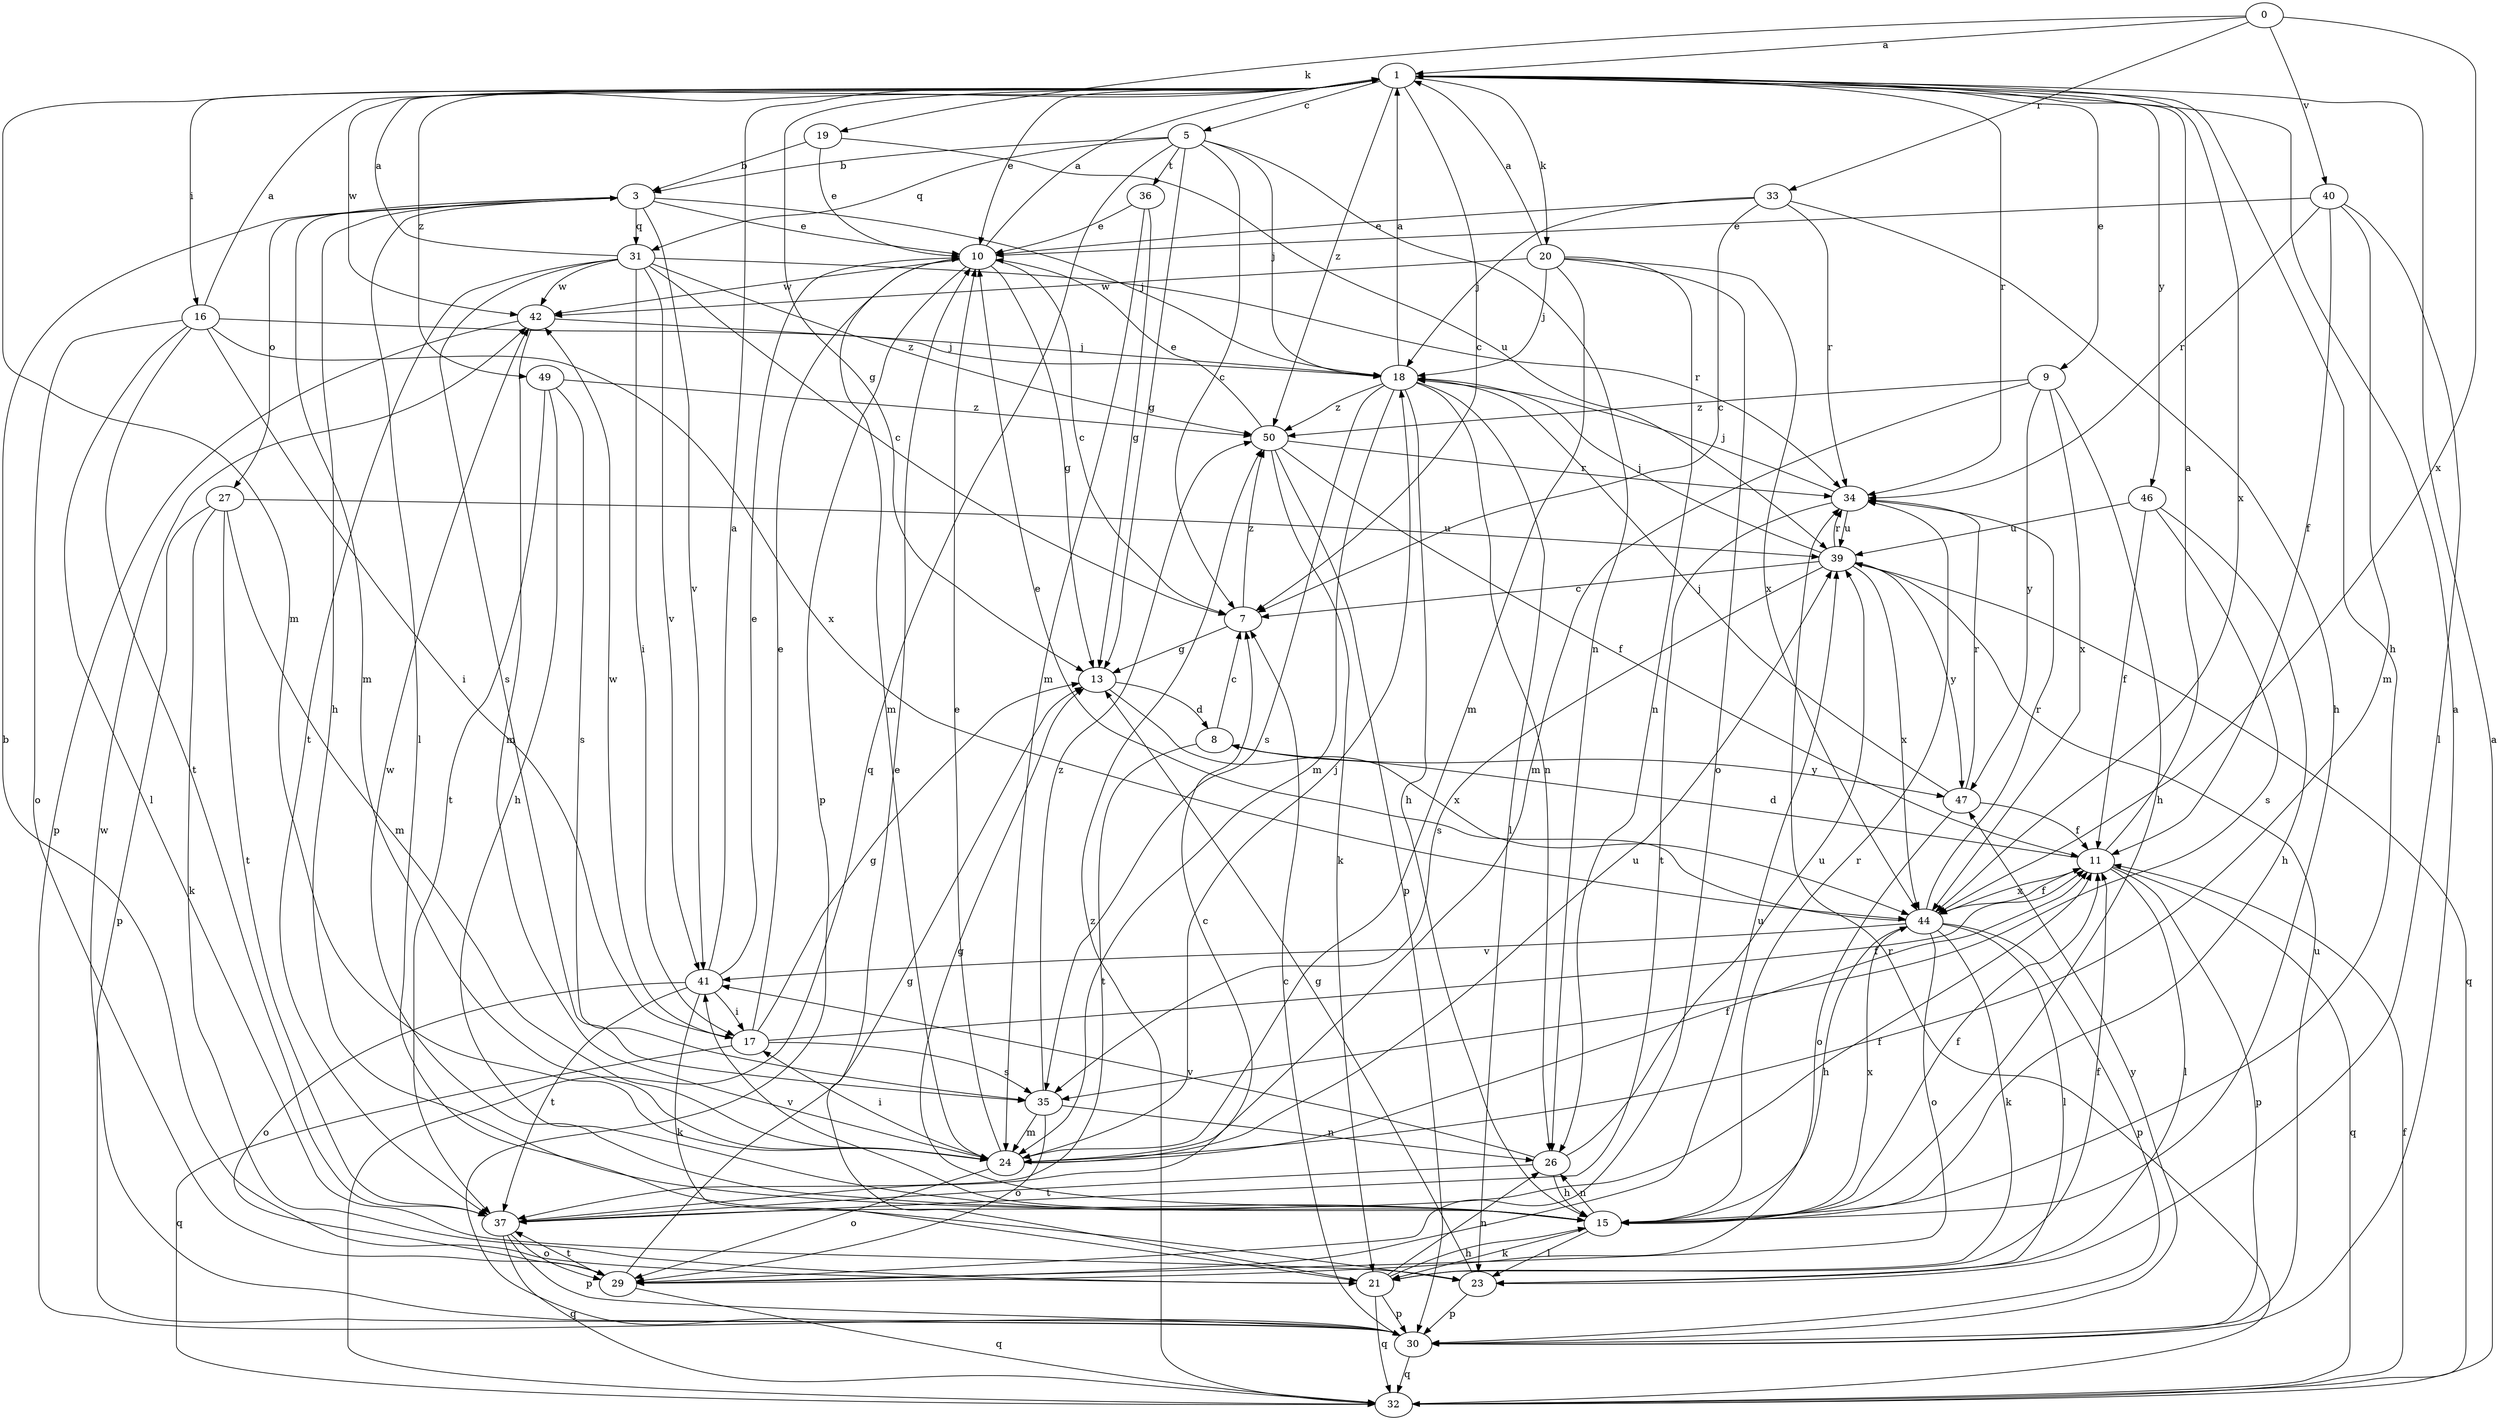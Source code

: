 strict digraph  {
0;
1;
3;
5;
7;
8;
9;
10;
11;
13;
15;
16;
17;
18;
19;
20;
21;
23;
24;
26;
27;
29;
30;
31;
32;
33;
34;
35;
36;
37;
39;
40;
41;
42;
44;
46;
47;
49;
50;
0 -> 1  [label=a];
0 -> 19  [label=k];
0 -> 33  [label=r];
0 -> 40  [label=v];
0 -> 44  [label=x];
1 -> 5  [label=c];
1 -> 7  [label=c];
1 -> 9  [label=e];
1 -> 10  [label=e];
1 -> 13  [label=g];
1 -> 15  [label=h];
1 -> 16  [label=i];
1 -> 20  [label=k];
1 -> 24  [label=m];
1 -> 34  [label=r];
1 -> 42  [label=w];
1 -> 44  [label=x];
1 -> 46  [label=y];
1 -> 49  [label=z];
1 -> 50  [label=z];
3 -> 10  [label=e];
3 -> 15  [label=h];
3 -> 18  [label=j];
3 -> 23  [label=l];
3 -> 24  [label=m];
3 -> 27  [label=o];
3 -> 31  [label=q];
3 -> 41  [label=v];
5 -> 3  [label=b];
5 -> 7  [label=c];
5 -> 13  [label=g];
5 -> 18  [label=j];
5 -> 26  [label=n];
5 -> 31  [label=q];
5 -> 32  [label=q];
5 -> 36  [label=t];
7 -> 13  [label=g];
7 -> 50  [label=z];
8 -> 7  [label=c];
8 -> 37  [label=t];
8 -> 47  [label=y];
9 -> 15  [label=h];
9 -> 24  [label=m];
9 -> 44  [label=x];
9 -> 47  [label=y];
9 -> 50  [label=z];
10 -> 1  [label=a];
10 -> 7  [label=c];
10 -> 13  [label=g];
10 -> 24  [label=m];
10 -> 30  [label=p];
10 -> 42  [label=w];
11 -> 1  [label=a];
11 -> 8  [label=d];
11 -> 23  [label=l];
11 -> 30  [label=p];
11 -> 32  [label=q];
11 -> 44  [label=x];
13 -> 8  [label=d];
13 -> 44  [label=x];
15 -> 11  [label=f];
15 -> 13  [label=g];
15 -> 21  [label=k];
15 -> 23  [label=l];
15 -> 26  [label=n];
15 -> 34  [label=r];
15 -> 41  [label=v];
15 -> 42  [label=w];
15 -> 44  [label=x];
16 -> 1  [label=a];
16 -> 17  [label=i];
16 -> 18  [label=j];
16 -> 23  [label=l];
16 -> 29  [label=o];
16 -> 37  [label=t];
16 -> 44  [label=x];
17 -> 10  [label=e];
17 -> 11  [label=f];
17 -> 13  [label=g];
17 -> 32  [label=q];
17 -> 35  [label=s];
17 -> 42  [label=w];
18 -> 1  [label=a];
18 -> 15  [label=h];
18 -> 23  [label=l];
18 -> 24  [label=m];
18 -> 26  [label=n];
18 -> 35  [label=s];
18 -> 50  [label=z];
19 -> 3  [label=b];
19 -> 10  [label=e];
19 -> 39  [label=u];
20 -> 1  [label=a];
20 -> 18  [label=j];
20 -> 24  [label=m];
20 -> 26  [label=n];
20 -> 29  [label=o];
20 -> 42  [label=w];
20 -> 44  [label=x];
21 -> 3  [label=b];
21 -> 10  [label=e];
21 -> 11  [label=f];
21 -> 15  [label=h];
21 -> 26  [label=n];
21 -> 30  [label=p];
21 -> 32  [label=q];
23 -> 13  [label=g];
23 -> 30  [label=p];
24 -> 10  [label=e];
24 -> 11  [label=f];
24 -> 17  [label=i];
24 -> 18  [label=j];
24 -> 29  [label=o];
24 -> 39  [label=u];
26 -> 15  [label=h];
26 -> 37  [label=t];
26 -> 39  [label=u];
26 -> 41  [label=v];
27 -> 21  [label=k];
27 -> 24  [label=m];
27 -> 30  [label=p];
27 -> 37  [label=t];
27 -> 39  [label=u];
29 -> 13  [label=g];
29 -> 32  [label=q];
29 -> 37  [label=t];
29 -> 39  [label=u];
30 -> 1  [label=a];
30 -> 7  [label=c];
30 -> 32  [label=q];
30 -> 39  [label=u];
30 -> 42  [label=w];
30 -> 47  [label=y];
31 -> 1  [label=a];
31 -> 7  [label=c];
31 -> 17  [label=i];
31 -> 34  [label=r];
31 -> 35  [label=s];
31 -> 37  [label=t];
31 -> 41  [label=v];
31 -> 42  [label=w];
31 -> 50  [label=z];
32 -> 1  [label=a];
32 -> 11  [label=f];
32 -> 34  [label=r];
32 -> 50  [label=z];
33 -> 7  [label=c];
33 -> 10  [label=e];
33 -> 15  [label=h];
33 -> 18  [label=j];
33 -> 34  [label=r];
34 -> 18  [label=j];
34 -> 37  [label=t];
34 -> 39  [label=u];
35 -> 24  [label=m];
35 -> 26  [label=n];
35 -> 29  [label=o];
35 -> 50  [label=z];
36 -> 10  [label=e];
36 -> 13  [label=g];
36 -> 24  [label=m];
37 -> 7  [label=c];
37 -> 11  [label=f];
37 -> 29  [label=o];
37 -> 30  [label=p];
37 -> 32  [label=q];
39 -> 7  [label=c];
39 -> 18  [label=j];
39 -> 32  [label=q];
39 -> 34  [label=r];
39 -> 35  [label=s];
39 -> 44  [label=x];
39 -> 47  [label=y];
40 -> 10  [label=e];
40 -> 11  [label=f];
40 -> 23  [label=l];
40 -> 24  [label=m];
40 -> 34  [label=r];
41 -> 1  [label=a];
41 -> 10  [label=e];
41 -> 17  [label=i];
41 -> 21  [label=k];
41 -> 29  [label=o];
41 -> 37  [label=t];
42 -> 18  [label=j];
42 -> 24  [label=m];
42 -> 30  [label=p];
44 -> 10  [label=e];
44 -> 11  [label=f];
44 -> 15  [label=h];
44 -> 21  [label=k];
44 -> 23  [label=l];
44 -> 29  [label=o];
44 -> 30  [label=p];
44 -> 34  [label=r];
44 -> 41  [label=v];
46 -> 11  [label=f];
46 -> 15  [label=h];
46 -> 35  [label=s];
46 -> 39  [label=u];
47 -> 11  [label=f];
47 -> 18  [label=j];
47 -> 29  [label=o];
47 -> 34  [label=r];
49 -> 15  [label=h];
49 -> 35  [label=s];
49 -> 37  [label=t];
49 -> 50  [label=z];
50 -> 10  [label=e];
50 -> 11  [label=f];
50 -> 21  [label=k];
50 -> 30  [label=p];
50 -> 34  [label=r];
}
